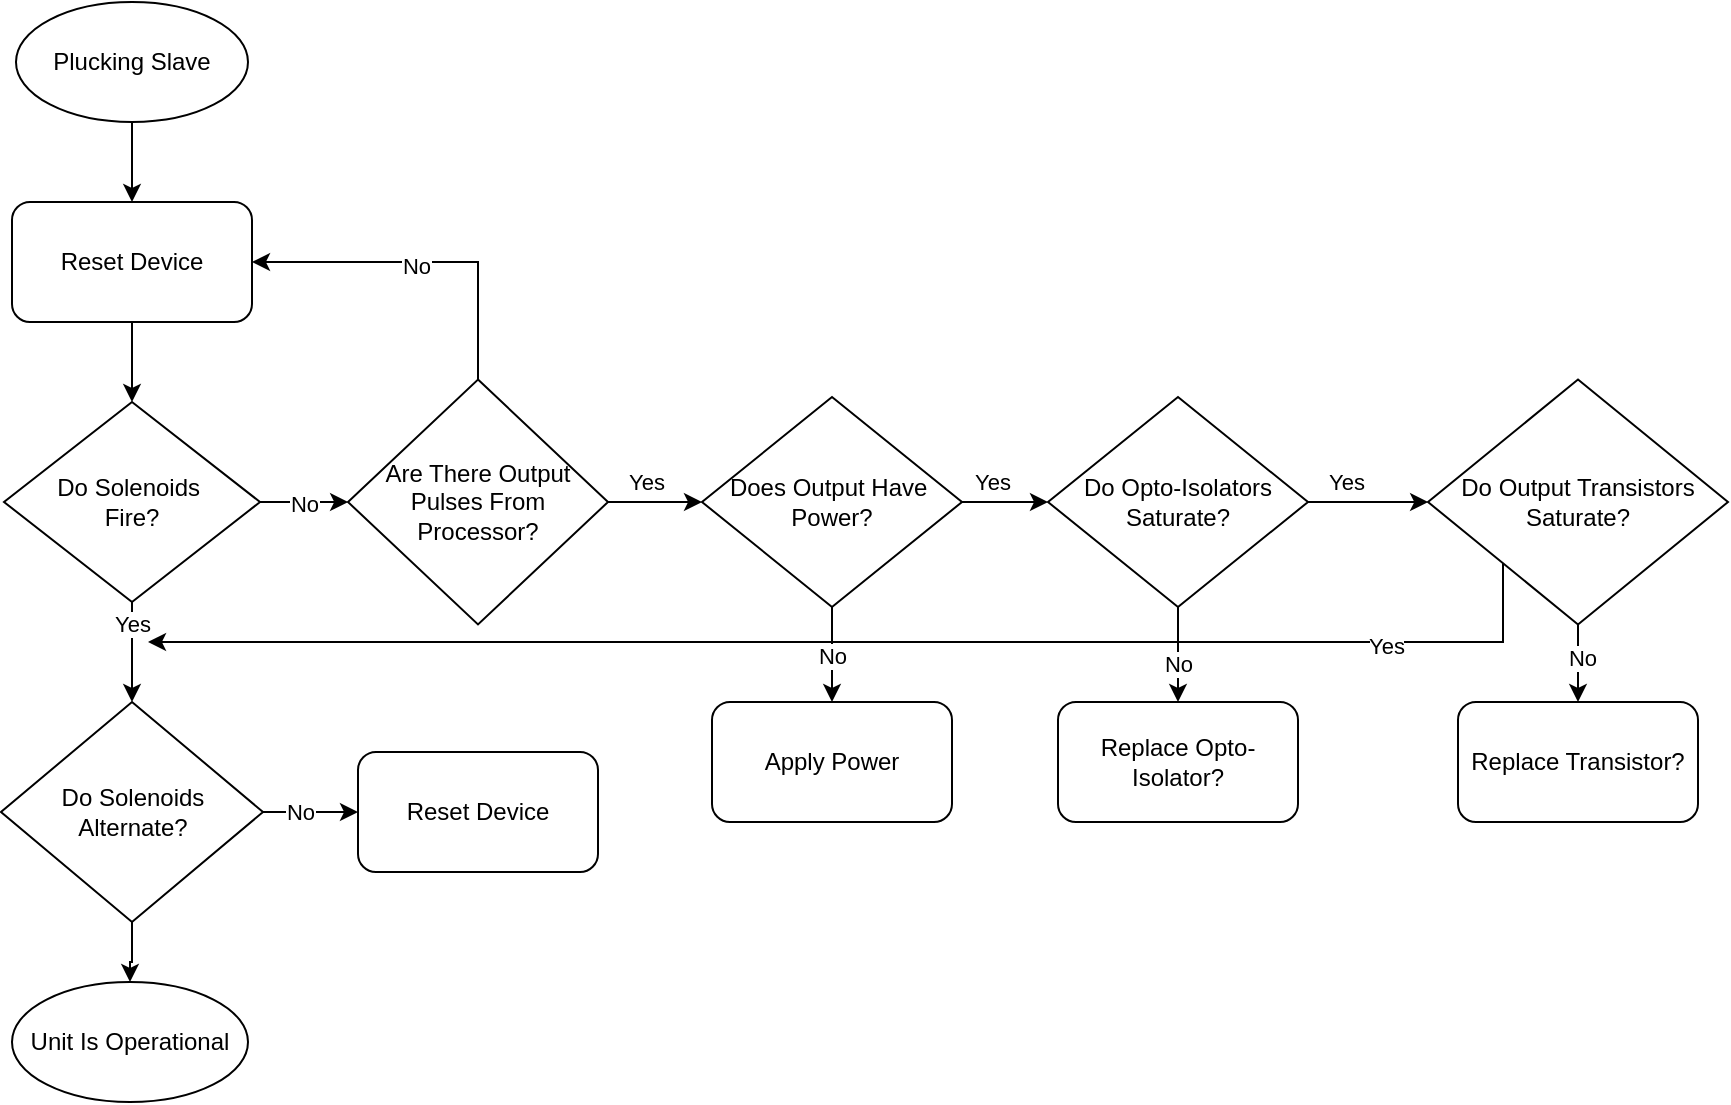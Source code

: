 <mxfile version="25.0.3">
  <diagram id="C5RBs43oDa-KdzZeNtuy" name="Page-1">
    <mxGraphModel dx="1654" dy="740" grid="1" gridSize="10" guides="1" tooltips="1" connect="1" arrows="1" fold="1" page="1" pageScale="1" pageWidth="827" pageHeight="1169" math="0" shadow="0">
      <root>
        <mxCell id="WIyWlLk6GJQsqaUBKTNV-0" />
        <mxCell id="WIyWlLk6GJQsqaUBKTNV-1" parent="WIyWlLk6GJQsqaUBKTNV-0" />
        <mxCell id="A8p2VwIhXZ6YoTJ3pDVH-4" value="" style="edgeStyle=orthogonalEdgeStyle;rounded=0;orthogonalLoop=1;jettySize=auto;html=1;" edge="1" parent="WIyWlLk6GJQsqaUBKTNV-1" source="A8p2VwIhXZ6YoTJ3pDVH-0" target="A8p2VwIhXZ6YoTJ3pDVH-3">
          <mxGeometry relative="1" as="geometry" />
        </mxCell>
        <mxCell id="A8p2VwIhXZ6YoTJ3pDVH-0" value="Plucking Slave" style="ellipse;whiteSpace=wrap;html=1;" vertex="1" parent="WIyWlLk6GJQsqaUBKTNV-1">
          <mxGeometry x="354" y="30" width="116" height="60" as="geometry" />
        </mxCell>
        <mxCell id="A8p2VwIhXZ6YoTJ3pDVH-14" value="" style="edgeStyle=orthogonalEdgeStyle;rounded=0;orthogonalLoop=1;jettySize=auto;html=1;" edge="1" parent="WIyWlLk6GJQsqaUBKTNV-1" source="A8p2VwIhXZ6YoTJ3pDVH-3" target="A8p2VwIhXZ6YoTJ3pDVH-5">
          <mxGeometry relative="1" as="geometry" />
        </mxCell>
        <mxCell id="A8p2VwIhXZ6YoTJ3pDVH-3" value="Reset Device" style="rounded=1;whiteSpace=wrap;html=1;" vertex="1" parent="WIyWlLk6GJQsqaUBKTNV-1">
          <mxGeometry x="352" y="130" width="120" height="60" as="geometry" />
        </mxCell>
        <mxCell id="A8p2VwIhXZ6YoTJ3pDVH-10" value="" style="edgeStyle=orthogonalEdgeStyle;rounded=0;orthogonalLoop=1;jettySize=auto;html=1;" edge="1" parent="WIyWlLk6GJQsqaUBKTNV-1" source="A8p2VwIhXZ6YoTJ3pDVH-5" target="A8p2VwIhXZ6YoTJ3pDVH-9">
          <mxGeometry relative="1" as="geometry" />
        </mxCell>
        <mxCell id="A8p2VwIhXZ6YoTJ3pDVH-16" value="No" style="edgeLabel;html=1;align=center;verticalAlign=middle;resizable=0;points=[];" vertex="1" connectable="0" parent="A8p2VwIhXZ6YoTJ3pDVH-10">
          <mxGeometry y="-1" relative="1" as="geometry">
            <mxPoint as="offset" />
          </mxGeometry>
        </mxCell>
        <mxCell id="A8p2VwIhXZ6YoTJ3pDVH-15" value="" style="edgeStyle=orthogonalEdgeStyle;rounded=0;orthogonalLoop=1;jettySize=auto;html=1;" edge="1" parent="WIyWlLk6GJQsqaUBKTNV-1" source="A8p2VwIhXZ6YoTJ3pDVH-5" target="A8p2VwIhXZ6YoTJ3pDVH-6">
          <mxGeometry relative="1" as="geometry" />
        </mxCell>
        <mxCell id="A8p2VwIhXZ6YoTJ3pDVH-35" value="Yes" style="edgeLabel;html=1;align=center;verticalAlign=middle;resizable=0;points=[];" vertex="1" connectable="0" parent="A8p2VwIhXZ6YoTJ3pDVH-15">
          <mxGeometry x="-0.24" y="-3" relative="1" as="geometry">
            <mxPoint x="3" y="-8" as="offset" />
          </mxGeometry>
        </mxCell>
        <mxCell id="A8p2VwIhXZ6YoTJ3pDVH-5" value="Do Solenoids&amp;nbsp;&lt;div&gt;Fire?&lt;/div&gt;" style="rhombus;whiteSpace=wrap;html=1;" vertex="1" parent="WIyWlLk6GJQsqaUBKTNV-1">
          <mxGeometry x="348" y="230" width="128" height="100" as="geometry" />
        </mxCell>
        <mxCell id="A8p2VwIhXZ6YoTJ3pDVH-37" value="" style="edgeStyle=orthogonalEdgeStyle;rounded=0;orthogonalLoop=1;jettySize=auto;html=1;" edge="1" parent="WIyWlLk6GJQsqaUBKTNV-1" source="A8p2VwIhXZ6YoTJ3pDVH-6" target="A8p2VwIhXZ6YoTJ3pDVH-36">
          <mxGeometry relative="1" as="geometry" />
        </mxCell>
        <mxCell id="A8p2VwIhXZ6YoTJ3pDVH-38" value="No" style="edgeLabel;html=1;align=center;verticalAlign=middle;resizable=0;points=[];" vertex="1" connectable="0" parent="A8p2VwIhXZ6YoTJ3pDVH-37">
          <mxGeometry x="-0.263" relative="1" as="geometry">
            <mxPoint x="1" as="offset" />
          </mxGeometry>
        </mxCell>
        <mxCell id="A8p2VwIhXZ6YoTJ3pDVH-46" value="" style="edgeStyle=orthogonalEdgeStyle;rounded=0;orthogonalLoop=1;jettySize=auto;html=1;" edge="1" parent="WIyWlLk6GJQsqaUBKTNV-1" source="A8p2VwIhXZ6YoTJ3pDVH-6" target="A8p2VwIhXZ6YoTJ3pDVH-44">
          <mxGeometry relative="1" as="geometry" />
        </mxCell>
        <mxCell id="A8p2VwIhXZ6YoTJ3pDVH-6" value="Do Solenoids&lt;div&gt;Alternate?&lt;/div&gt;" style="rhombus;whiteSpace=wrap;html=1;" vertex="1" parent="WIyWlLk6GJQsqaUBKTNV-1">
          <mxGeometry x="346.5" y="380" width="131" height="110" as="geometry" />
        </mxCell>
        <mxCell id="A8p2VwIhXZ6YoTJ3pDVH-12" style="edgeStyle=orthogonalEdgeStyle;rounded=0;orthogonalLoop=1;jettySize=auto;html=1;entryX=1;entryY=0.5;entryDx=0;entryDy=0;exitX=0.5;exitY=0;exitDx=0;exitDy=0;" edge="1" parent="WIyWlLk6GJQsqaUBKTNV-1" source="A8p2VwIhXZ6YoTJ3pDVH-9" target="A8p2VwIhXZ6YoTJ3pDVH-3">
          <mxGeometry relative="1" as="geometry">
            <Array as="points">
              <mxPoint x="585" y="160" />
            </Array>
          </mxGeometry>
        </mxCell>
        <mxCell id="A8p2VwIhXZ6YoTJ3pDVH-13" value="No" style="edgeLabel;html=1;align=center;verticalAlign=middle;resizable=0;points=[];" vertex="1" connectable="0" parent="A8p2VwIhXZ6YoTJ3pDVH-12">
          <mxGeometry x="0.058" y="2" relative="1" as="geometry">
            <mxPoint x="1" as="offset" />
          </mxGeometry>
        </mxCell>
        <mxCell id="A8p2VwIhXZ6YoTJ3pDVH-17" value="" style="edgeStyle=orthogonalEdgeStyle;rounded=0;orthogonalLoop=1;jettySize=auto;html=1;" edge="1" parent="WIyWlLk6GJQsqaUBKTNV-1" source="A8p2VwIhXZ6YoTJ3pDVH-9" target="A8p2VwIhXZ6YoTJ3pDVH-11">
          <mxGeometry relative="1" as="geometry" />
        </mxCell>
        <mxCell id="A8p2VwIhXZ6YoTJ3pDVH-33" value="Yes" style="edgeLabel;html=1;align=center;verticalAlign=middle;resizable=0;points=[];" vertex="1" connectable="0" parent="A8p2VwIhXZ6YoTJ3pDVH-17">
          <mxGeometry x="-0.191" y="-1" relative="1" as="geometry">
            <mxPoint y="-11" as="offset" />
          </mxGeometry>
        </mxCell>
        <mxCell id="A8p2VwIhXZ6YoTJ3pDVH-9" value="Are There Output&lt;div&gt;Pulses From Processor?&lt;/div&gt;" style="rhombus;whiteSpace=wrap;html=1;" vertex="1" parent="WIyWlLk6GJQsqaUBKTNV-1">
          <mxGeometry x="520" y="218.75" width="130" height="122.5" as="geometry" />
        </mxCell>
        <mxCell id="A8p2VwIhXZ6YoTJ3pDVH-19" value="" style="edgeStyle=orthogonalEdgeStyle;rounded=0;orthogonalLoop=1;jettySize=auto;html=1;" edge="1" parent="WIyWlLk6GJQsqaUBKTNV-1" source="A8p2VwIhXZ6YoTJ3pDVH-11" target="A8p2VwIhXZ6YoTJ3pDVH-18">
          <mxGeometry relative="1" as="geometry" />
        </mxCell>
        <mxCell id="A8p2VwIhXZ6YoTJ3pDVH-31" value="No" style="edgeLabel;html=1;align=center;verticalAlign=middle;resizable=0;points=[];" vertex="1" connectable="0" parent="A8p2VwIhXZ6YoTJ3pDVH-19">
          <mxGeometry x="0.032" relative="1" as="geometry">
            <mxPoint as="offset" />
          </mxGeometry>
        </mxCell>
        <mxCell id="A8p2VwIhXZ6YoTJ3pDVH-22" value="" style="edgeStyle=orthogonalEdgeStyle;rounded=0;orthogonalLoop=1;jettySize=auto;html=1;" edge="1" parent="WIyWlLk6GJQsqaUBKTNV-1" source="A8p2VwIhXZ6YoTJ3pDVH-11" target="A8p2VwIhXZ6YoTJ3pDVH-21">
          <mxGeometry relative="1" as="geometry" />
        </mxCell>
        <mxCell id="A8p2VwIhXZ6YoTJ3pDVH-32" value="Yes" style="edgeLabel;html=1;align=center;verticalAlign=middle;resizable=0;points=[];" vertex="1" connectable="0" parent="A8p2VwIhXZ6YoTJ3pDVH-22">
          <mxGeometry x="-0.302" y="-2" relative="1" as="geometry">
            <mxPoint y="-12" as="offset" />
          </mxGeometry>
        </mxCell>
        <mxCell id="A8p2VwIhXZ6YoTJ3pDVH-11" value="Does Output Have&amp;nbsp;&lt;div&gt;Power?&lt;/div&gt;" style="rhombus;whiteSpace=wrap;html=1;" vertex="1" parent="WIyWlLk6GJQsqaUBKTNV-1">
          <mxGeometry x="697" y="227.5" width="130" height="105" as="geometry" />
        </mxCell>
        <mxCell id="A8p2VwIhXZ6YoTJ3pDVH-18" value="Apply Power" style="rounded=1;whiteSpace=wrap;html=1;" vertex="1" parent="WIyWlLk6GJQsqaUBKTNV-1">
          <mxGeometry x="702" y="380" width="120" height="60" as="geometry" />
        </mxCell>
        <mxCell id="A8p2VwIhXZ6YoTJ3pDVH-24" value="" style="edgeStyle=orthogonalEdgeStyle;rounded=0;orthogonalLoop=1;jettySize=auto;html=1;" edge="1" parent="WIyWlLk6GJQsqaUBKTNV-1" source="A8p2VwIhXZ6YoTJ3pDVH-21" target="A8p2VwIhXZ6YoTJ3pDVH-23">
          <mxGeometry relative="1" as="geometry" />
        </mxCell>
        <mxCell id="A8p2VwIhXZ6YoTJ3pDVH-30" value="No" style="edgeLabel;html=1;align=center;verticalAlign=middle;resizable=0;points=[];" vertex="1" connectable="0" parent="A8p2VwIhXZ6YoTJ3pDVH-24">
          <mxGeometry x="-0.221" y="-1" relative="1" as="geometry">
            <mxPoint x="1" y="10" as="offset" />
          </mxGeometry>
        </mxCell>
        <mxCell id="A8p2VwIhXZ6YoTJ3pDVH-26" value="" style="edgeStyle=orthogonalEdgeStyle;rounded=0;orthogonalLoop=1;jettySize=auto;html=1;" edge="1" parent="WIyWlLk6GJQsqaUBKTNV-1" source="A8p2VwIhXZ6YoTJ3pDVH-21" target="A8p2VwIhXZ6YoTJ3pDVH-25">
          <mxGeometry relative="1" as="geometry" />
        </mxCell>
        <mxCell id="A8p2VwIhXZ6YoTJ3pDVH-34" value="Yes" style="edgeLabel;html=1;align=center;verticalAlign=middle;resizable=0;points=[];" vertex="1" connectable="0" parent="A8p2VwIhXZ6YoTJ3pDVH-26">
          <mxGeometry x="-0.369" y="2" relative="1" as="geometry">
            <mxPoint y="-8" as="offset" />
          </mxGeometry>
        </mxCell>
        <mxCell id="A8p2VwIhXZ6YoTJ3pDVH-21" value="Do Opto-Isolators&lt;div&gt;Saturate?&lt;/div&gt;" style="rhombus;whiteSpace=wrap;html=1;" vertex="1" parent="WIyWlLk6GJQsqaUBKTNV-1">
          <mxGeometry x="870" y="227.5" width="130" height="105" as="geometry" />
        </mxCell>
        <mxCell id="A8p2VwIhXZ6YoTJ3pDVH-23" value="Replace Opto-Isolator?" style="rounded=1;whiteSpace=wrap;html=1;" vertex="1" parent="WIyWlLk6GJQsqaUBKTNV-1">
          <mxGeometry x="875" y="380" width="120" height="60" as="geometry" />
        </mxCell>
        <mxCell id="A8p2VwIhXZ6YoTJ3pDVH-28" value="" style="edgeStyle=orthogonalEdgeStyle;rounded=0;orthogonalLoop=1;jettySize=auto;html=1;" edge="1" parent="WIyWlLk6GJQsqaUBKTNV-1" source="A8p2VwIhXZ6YoTJ3pDVH-25" target="A8p2VwIhXZ6YoTJ3pDVH-27">
          <mxGeometry relative="1" as="geometry" />
        </mxCell>
        <mxCell id="A8p2VwIhXZ6YoTJ3pDVH-29" value="No" style="edgeLabel;html=1;align=center;verticalAlign=middle;resizable=0;points=[];" vertex="1" connectable="0" parent="A8p2VwIhXZ6YoTJ3pDVH-28">
          <mxGeometry x="-0.19" y="2" relative="1" as="geometry">
            <mxPoint as="offset" />
          </mxGeometry>
        </mxCell>
        <mxCell id="A8p2VwIhXZ6YoTJ3pDVH-40" style="edgeStyle=orthogonalEdgeStyle;rounded=0;orthogonalLoop=1;jettySize=auto;html=1;exitX=0;exitY=1;exitDx=0;exitDy=0;" edge="1" parent="WIyWlLk6GJQsqaUBKTNV-1" source="A8p2VwIhXZ6YoTJ3pDVH-25">
          <mxGeometry relative="1" as="geometry">
            <mxPoint x="420" y="350" as="targetPoint" />
            <Array as="points">
              <mxPoint x="1098" y="350" />
            </Array>
          </mxGeometry>
        </mxCell>
        <mxCell id="A8p2VwIhXZ6YoTJ3pDVH-41" value="Yes" style="edgeLabel;html=1;align=center;verticalAlign=middle;resizable=0;points=[];" vertex="1" connectable="0" parent="A8p2VwIhXZ6YoTJ3pDVH-40">
          <mxGeometry x="-0.726" y="2" relative="1" as="geometry">
            <mxPoint as="offset" />
          </mxGeometry>
        </mxCell>
        <mxCell id="A8p2VwIhXZ6YoTJ3pDVH-25" value="Do Output Transistors&lt;div&gt;Saturate?&lt;/div&gt;" style="rhombus;whiteSpace=wrap;html=1;" vertex="1" parent="WIyWlLk6GJQsqaUBKTNV-1">
          <mxGeometry x="1060" y="218.75" width="150" height="122.5" as="geometry" />
        </mxCell>
        <mxCell id="A8p2VwIhXZ6YoTJ3pDVH-27" value="Replace Transistor?" style="rounded=1;whiteSpace=wrap;html=1;" vertex="1" parent="WIyWlLk6GJQsqaUBKTNV-1">
          <mxGeometry x="1075" y="380" width="120" height="60" as="geometry" />
        </mxCell>
        <mxCell id="A8p2VwIhXZ6YoTJ3pDVH-36" value="Reset Device" style="rounded=1;whiteSpace=wrap;html=1;" vertex="1" parent="WIyWlLk6GJQsqaUBKTNV-1">
          <mxGeometry x="525" y="405" width="120" height="60" as="geometry" />
        </mxCell>
        <mxCell id="A8p2VwIhXZ6YoTJ3pDVH-44" value="Unit Is Operational" style="ellipse;whiteSpace=wrap;html=1;" vertex="1" parent="WIyWlLk6GJQsqaUBKTNV-1">
          <mxGeometry x="352" y="520" width="118" height="60" as="geometry" />
        </mxCell>
      </root>
    </mxGraphModel>
  </diagram>
</mxfile>
